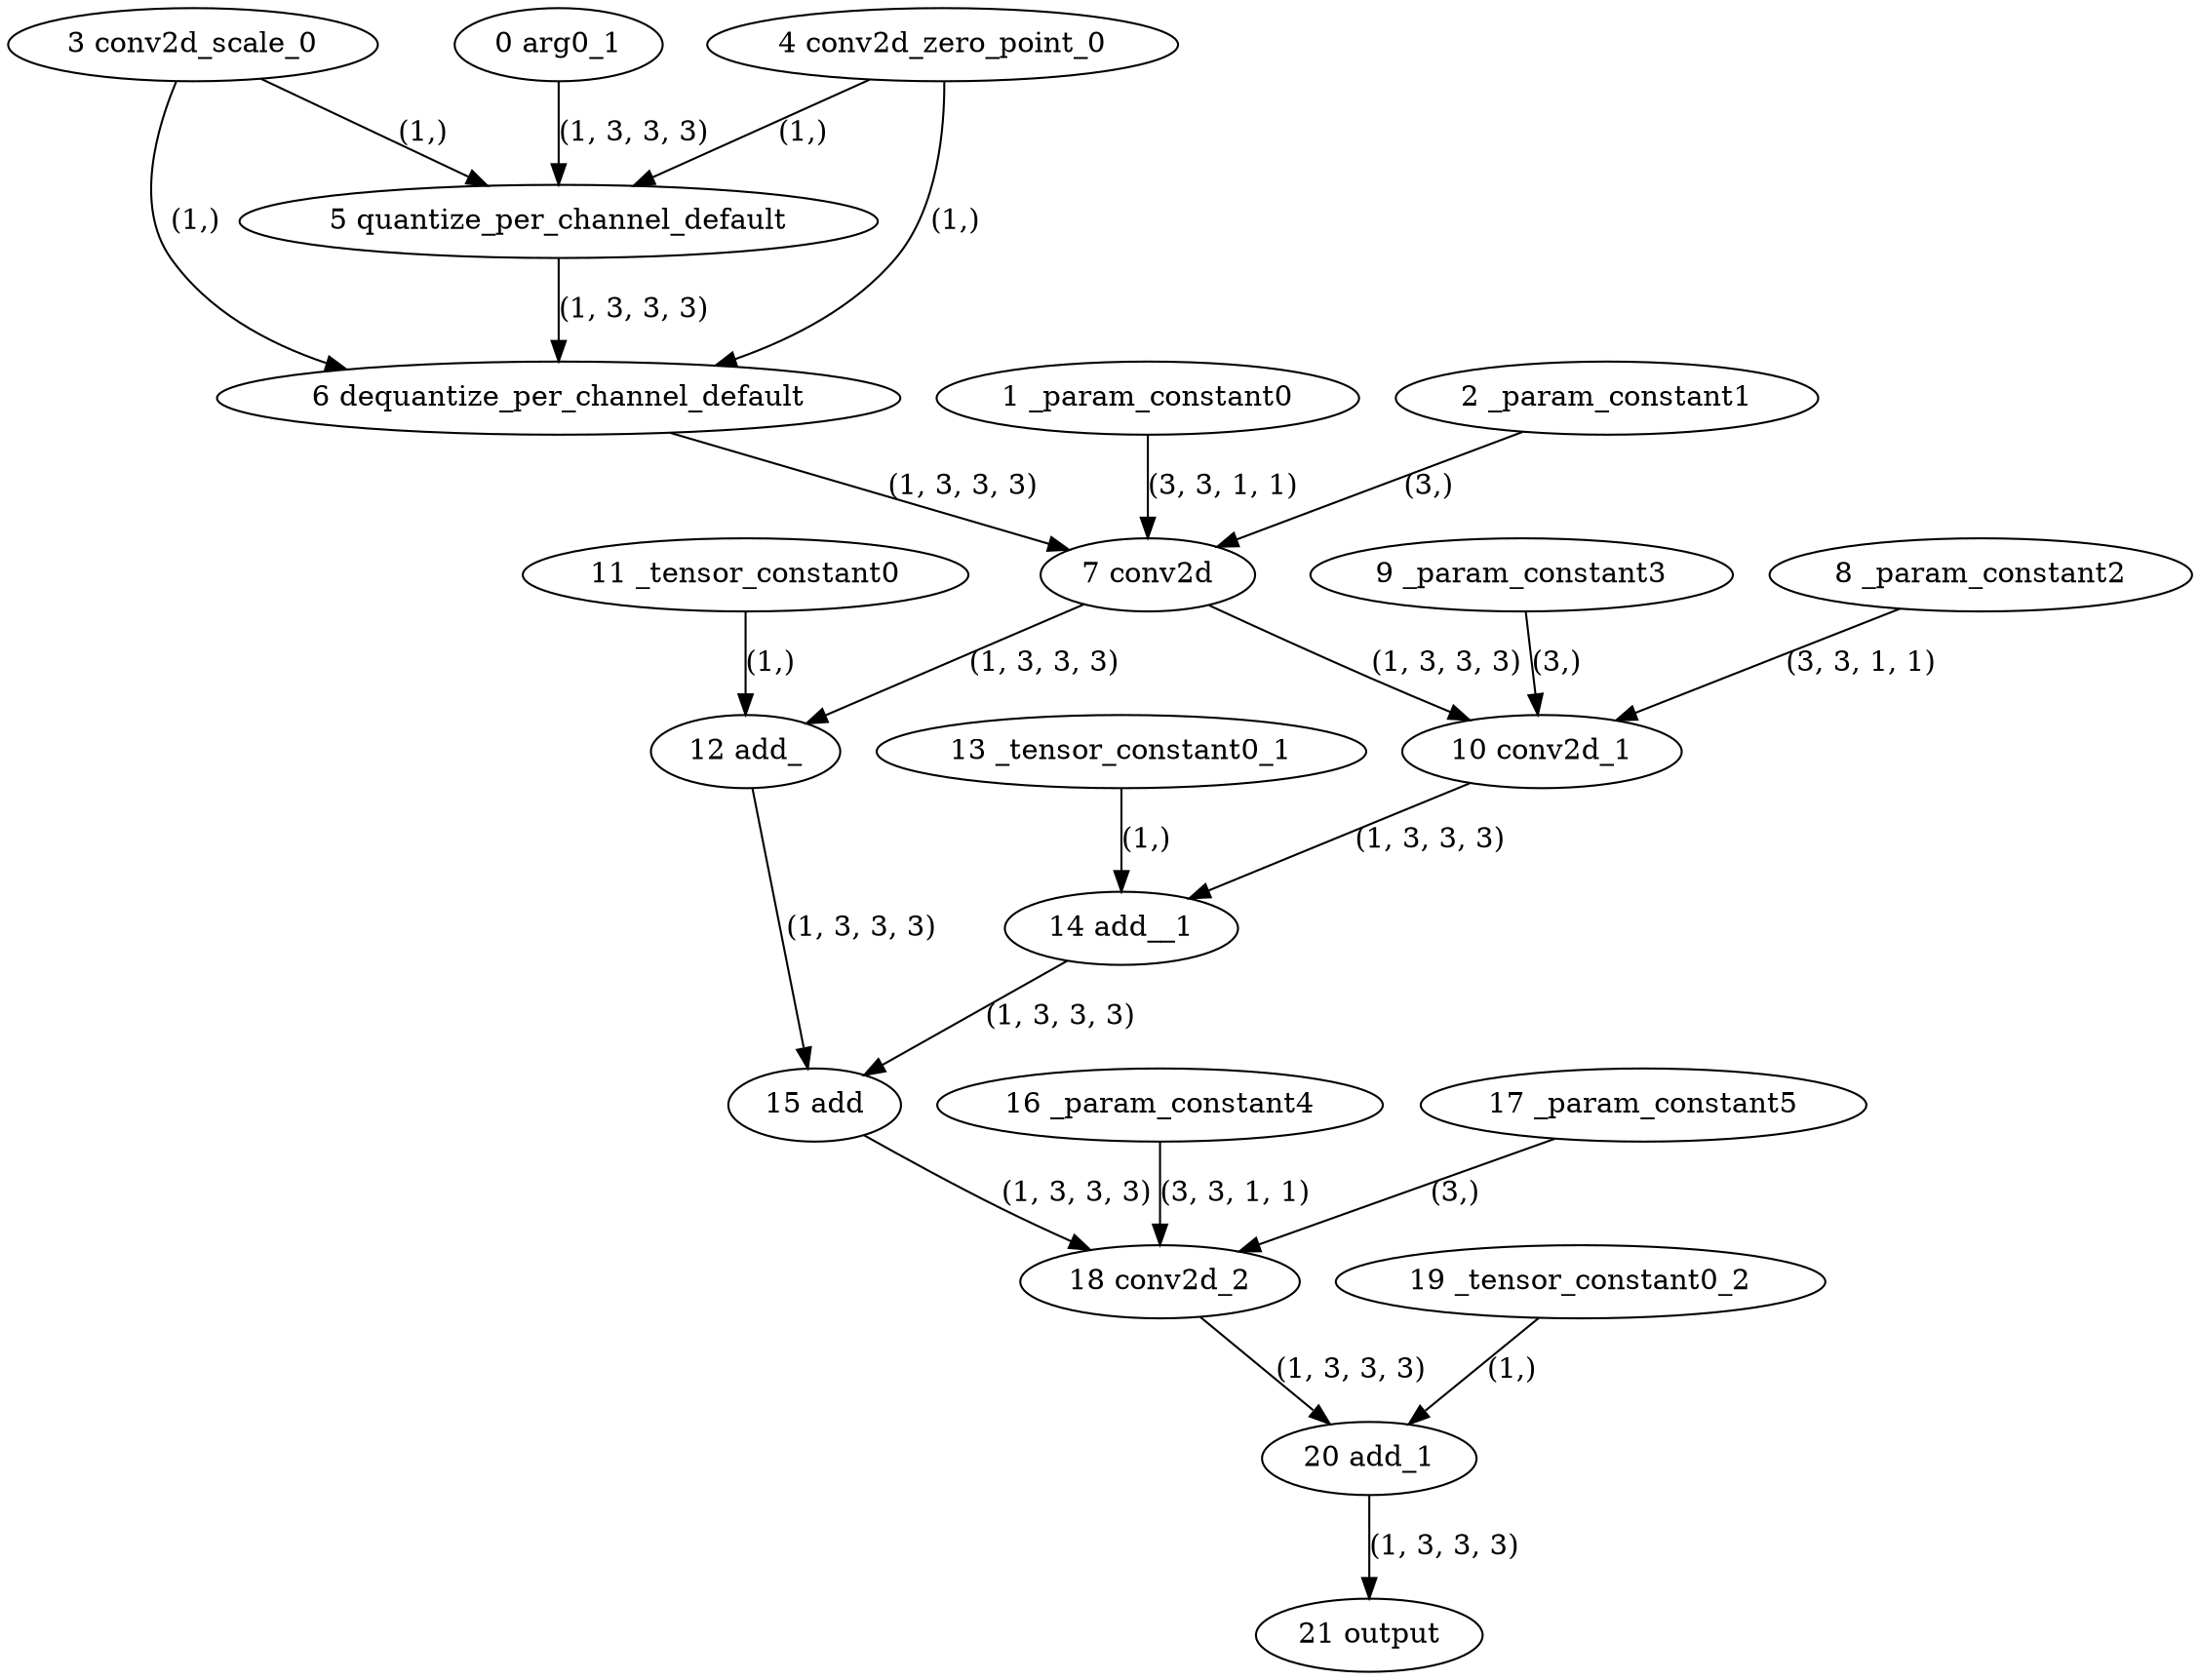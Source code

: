 strict digraph  {
"0 arg0_1" [id=0, type=input];
"1 _param_constant0" [id=1, type=get_attr];
"2 _param_constant1" [id=2, type=get_attr];
"3 conv2d_scale_0" [id=3, type=get_attr];
"4 conv2d_zero_point_0" [id=4, type=get_attr];
"5 quantize_per_channel_default" [id=5, type=quantize_per_channel];
"6 dequantize_per_channel_default" [id=6, type=dequantize_per_channel];
"7 conv2d" [id=7, type=conv2d];
"8 _param_constant2" [id=8, type=get_attr];
"9 _param_constant3" [id=9, type=get_attr];
"10 conv2d_1" [id=10, type=conv2d];
"11 _tensor_constant0" [id=11, type=get_attr];
"12 add_" [id=12, type=add_];
"13 _tensor_constant0_1" [id=13, type=get_attr];
"14 add__1" [id=14, type=add_];
"15 add" [id=15, type=add];
"16 _param_constant4" [id=16, type=get_attr];
"17 _param_constant5" [id=17, type=get_attr];
"18 conv2d_2" [id=18, type=conv2d];
"19 _tensor_constant0_2" [id=19, type=get_attr];
"20 add_1" [id=20, type=add];
"21 output" [id=21, type=output];
"0 arg0_1" -> "5 quantize_per_channel_default"  [label="(1, 3, 3, 3)", style=solid];
"1 _param_constant0" -> "7 conv2d"  [label="(3, 3, 1, 1)", style=solid];
"2 _param_constant1" -> "7 conv2d"  [label="(3,)", style=solid];
"3 conv2d_scale_0" -> "5 quantize_per_channel_default"  [label="(1,)", style=solid];
"3 conv2d_scale_0" -> "6 dequantize_per_channel_default"  [label="(1,)", style=solid];
"4 conv2d_zero_point_0" -> "5 quantize_per_channel_default"  [label="(1,)", style=solid];
"4 conv2d_zero_point_0" -> "6 dequantize_per_channel_default"  [label="(1,)", style=solid];
"5 quantize_per_channel_default" -> "6 dequantize_per_channel_default"  [label="(1, 3, 3, 3)", style=solid];
"6 dequantize_per_channel_default" -> "7 conv2d"  [label="(1, 3, 3, 3)", style=solid];
"7 conv2d" -> "10 conv2d_1"  [label="(1, 3, 3, 3)", style=solid];
"7 conv2d" -> "12 add_"  [label="(1, 3, 3, 3)", style=solid];
"8 _param_constant2" -> "10 conv2d_1"  [label="(3, 3, 1, 1)", style=solid];
"9 _param_constant3" -> "10 conv2d_1"  [label="(3,)", style=solid];
"10 conv2d_1" -> "14 add__1"  [label="(1, 3, 3, 3)", style=solid];
"11 _tensor_constant0" -> "12 add_"  [label="(1,)", style=solid];
"12 add_" -> "15 add"  [label="(1, 3, 3, 3)", style=solid];
"13 _tensor_constant0_1" -> "14 add__1"  [label="(1,)", style=solid];
"14 add__1" -> "15 add"  [label="(1, 3, 3, 3)", style=solid];
"15 add" -> "18 conv2d_2"  [label="(1, 3, 3, 3)", style=solid];
"16 _param_constant4" -> "18 conv2d_2"  [label="(3, 3, 1, 1)", style=solid];
"17 _param_constant5" -> "18 conv2d_2"  [label="(3,)", style=solid];
"18 conv2d_2" -> "20 add_1"  [label="(1, 3, 3, 3)", style=solid];
"19 _tensor_constant0_2" -> "20 add_1"  [label="(1,)", style=solid];
"20 add_1" -> "21 output"  [label="(1, 3, 3, 3)", style=solid];
}
